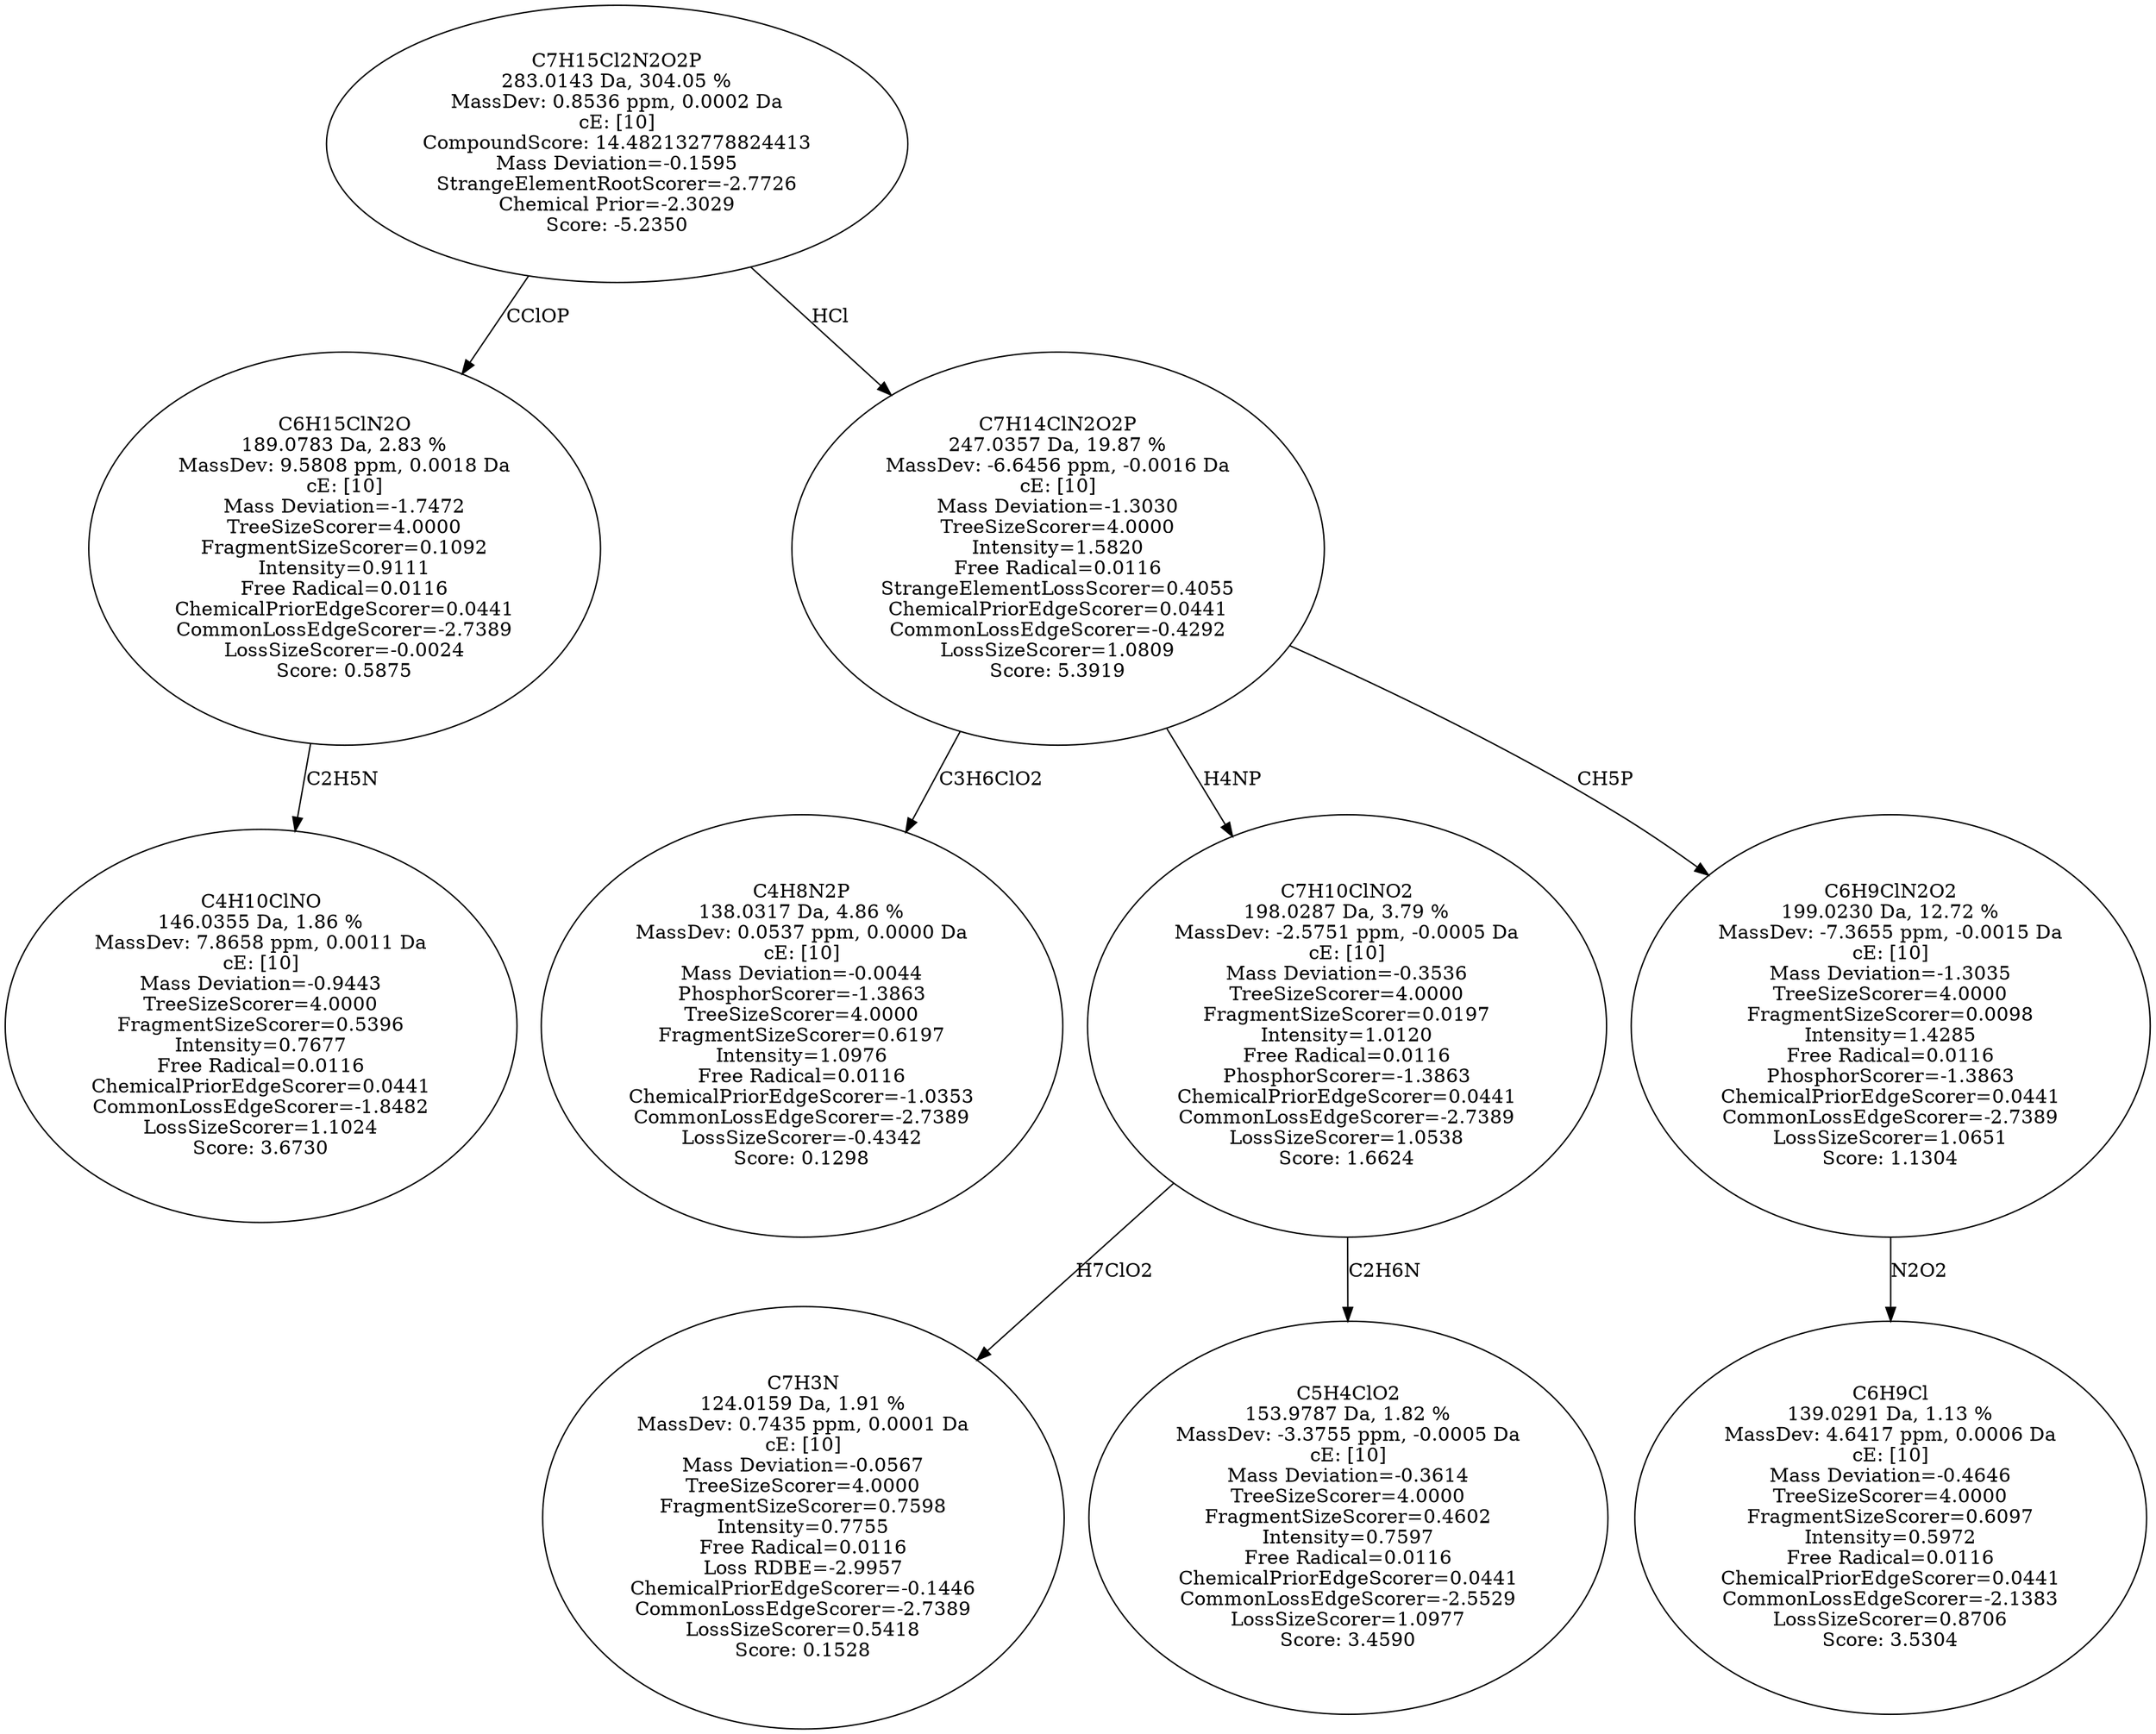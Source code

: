 strict digraph {
v1 [label="C4H10ClNO\n146.0355 Da, 1.86 %\nMassDev: 7.8658 ppm, 0.0011 Da\ncE: [10]\nMass Deviation=-0.9443\nTreeSizeScorer=4.0000\nFragmentSizeScorer=0.5396\nIntensity=0.7677\nFree Radical=0.0116\nChemicalPriorEdgeScorer=0.0441\nCommonLossEdgeScorer=-1.8482\nLossSizeScorer=1.1024\nScore: 3.6730"];
v2 [label="C6H15ClN2O\n189.0783 Da, 2.83 %\nMassDev: 9.5808 ppm, 0.0018 Da\ncE: [10]\nMass Deviation=-1.7472\nTreeSizeScorer=4.0000\nFragmentSizeScorer=0.1092\nIntensity=0.9111\nFree Radical=0.0116\nChemicalPriorEdgeScorer=0.0441\nCommonLossEdgeScorer=-2.7389\nLossSizeScorer=-0.0024\nScore: 0.5875"];
v3 [label="C4H8N2P\n138.0317 Da, 4.86 %\nMassDev: 0.0537 ppm, 0.0000 Da\ncE: [10]\nMass Deviation=-0.0044\nPhosphorScorer=-1.3863\nTreeSizeScorer=4.0000\nFragmentSizeScorer=0.6197\nIntensity=1.0976\nFree Radical=0.0116\nChemicalPriorEdgeScorer=-1.0353\nCommonLossEdgeScorer=-2.7389\nLossSizeScorer=-0.4342\nScore: 0.1298"];
v4 [label="C7H3N\n124.0159 Da, 1.91 %\nMassDev: 0.7435 ppm, 0.0001 Da\ncE: [10]\nMass Deviation=-0.0567\nTreeSizeScorer=4.0000\nFragmentSizeScorer=0.7598\nIntensity=0.7755\nFree Radical=0.0116\nLoss RDBE=-2.9957\nChemicalPriorEdgeScorer=-0.1446\nCommonLossEdgeScorer=-2.7389\nLossSizeScorer=0.5418\nScore: 0.1528"];
v5 [label="C5H4ClO2\n153.9787 Da, 1.82 %\nMassDev: -3.3755 ppm, -0.0005 Da\ncE: [10]\nMass Deviation=-0.3614\nTreeSizeScorer=4.0000\nFragmentSizeScorer=0.4602\nIntensity=0.7597\nFree Radical=0.0116\nChemicalPriorEdgeScorer=0.0441\nCommonLossEdgeScorer=-2.5529\nLossSizeScorer=1.0977\nScore: 3.4590"];
v6 [label="C7H10ClNO2\n198.0287 Da, 3.79 %\nMassDev: -2.5751 ppm, -0.0005 Da\ncE: [10]\nMass Deviation=-0.3536\nTreeSizeScorer=4.0000\nFragmentSizeScorer=0.0197\nIntensity=1.0120\nFree Radical=0.0116\nPhosphorScorer=-1.3863\nChemicalPriorEdgeScorer=0.0441\nCommonLossEdgeScorer=-2.7389\nLossSizeScorer=1.0538\nScore: 1.6624"];
v7 [label="C6H9Cl\n139.0291 Da, 1.13 %\nMassDev: 4.6417 ppm, 0.0006 Da\ncE: [10]\nMass Deviation=-0.4646\nTreeSizeScorer=4.0000\nFragmentSizeScorer=0.6097\nIntensity=0.5972\nFree Radical=0.0116\nChemicalPriorEdgeScorer=0.0441\nCommonLossEdgeScorer=-2.1383\nLossSizeScorer=0.8706\nScore: 3.5304"];
v8 [label="C6H9ClN2O2\n199.0230 Da, 12.72 %\nMassDev: -7.3655 ppm, -0.0015 Da\ncE: [10]\nMass Deviation=-1.3035\nTreeSizeScorer=4.0000\nFragmentSizeScorer=0.0098\nIntensity=1.4285\nFree Radical=0.0116\nPhosphorScorer=-1.3863\nChemicalPriorEdgeScorer=0.0441\nCommonLossEdgeScorer=-2.7389\nLossSizeScorer=1.0651\nScore: 1.1304"];
v9 [label="C7H14ClN2O2P\n247.0357 Da, 19.87 %\nMassDev: -6.6456 ppm, -0.0016 Da\ncE: [10]\nMass Deviation=-1.3030\nTreeSizeScorer=4.0000\nIntensity=1.5820\nFree Radical=0.0116\nStrangeElementLossScorer=0.4055\nChemicalPriorEdgeScorer=0.0441\nCommonLossEdgeScorer=-0.4292\nLossSizeScorer=1.0809\nScore: 5.3919"];
v10 [label="C7H15Cl2N2O2P\n283.0143 Da, 304.05 %\nMassDev: 0.8536 ppm, 0.0002 Da\ncE: [10]\nCompoundScore: 14.482132778824413\nMass Deviation=-0.1595\nStrangeElementRootScorer=-2.7726\nChemical Prior=-2.3029\nScore: -5.2350"];
v2 -> v1 [label="C2H5N"];
v10 -> v2 [label="CClOP"];
v9 -> v3 [label="C3H6ClO2"];
v6 -> v4 [label="H7ClO2"];
v6 -> v5 [label="C2H6N"];
v9 -> v6 [label="H4NP"];
v8 -> v7 [label="N2O2"];
v9 -> v8 [label="CH5P"];
v10 -> v9 [label="HCl"];
}